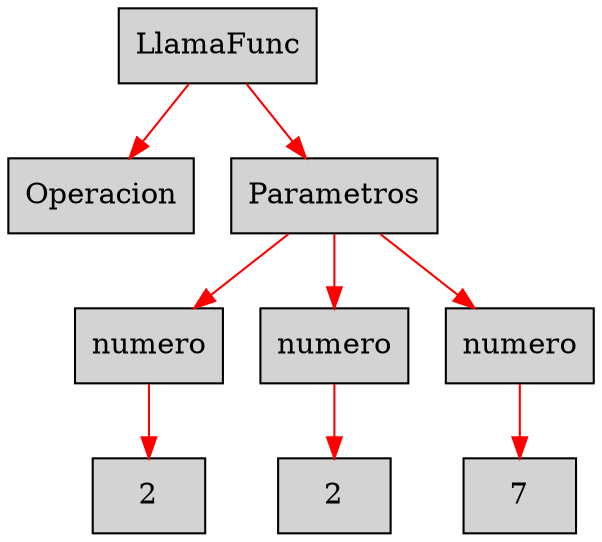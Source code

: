 digraph G {node[shape=box, style=filled]; edge[color=red]
node1544816704[label="LlamaFunc"];
 node1544816704->node2137685707;node2137685707[label="Operacion"];
 node1544816704->node1359959873;node1359959873[label="Parametros"];
 node1359959873->node160999678;node160999678[label="numero"];
 node160999678->node1974663045;node1974663045[label="2"];
 node1359959873->node1501709278;node1501709278[label="numero"];
 node1501709278->node1922872048;node1922872048[label="2"];
 node1359959873->node1049574149;node1049574149[label="numero"];
 node1049574149->node1550056846;node1550056846[label="7"];

}
